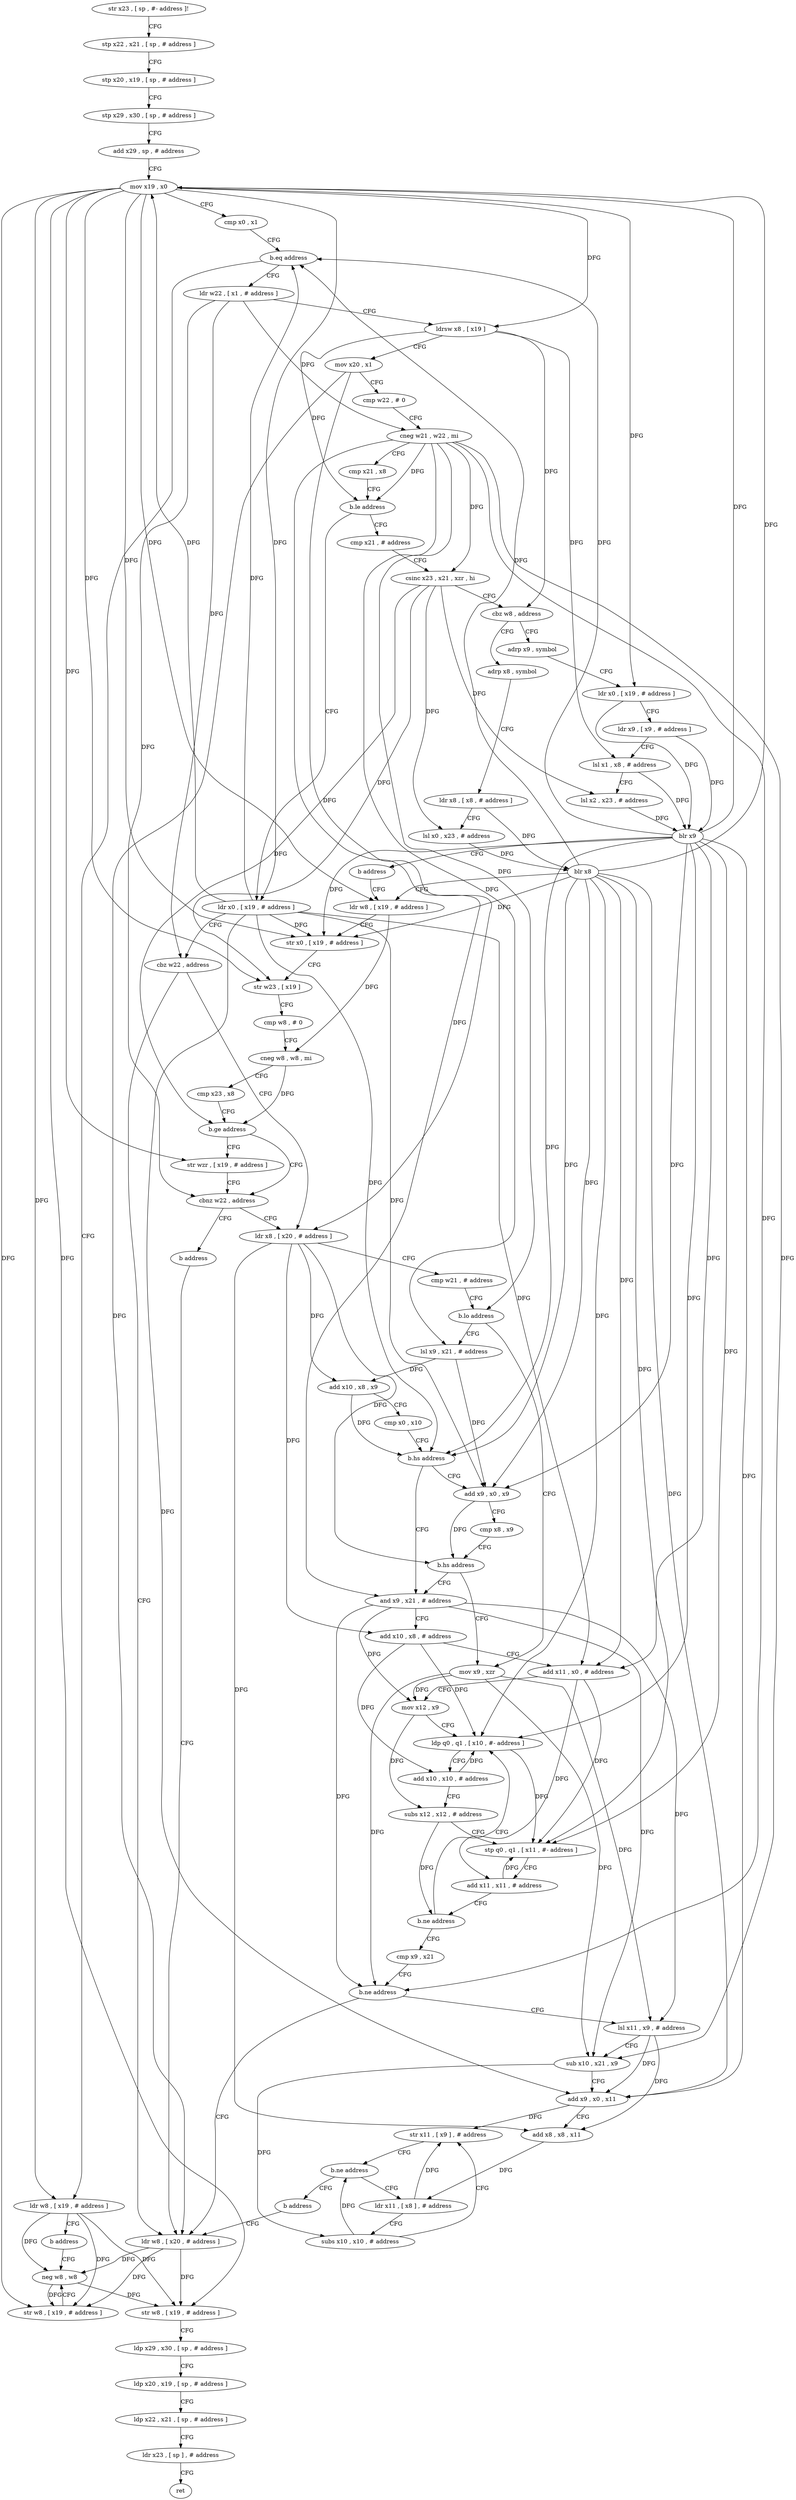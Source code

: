 digraph "func" {
"4232248" [label = "str x23 , [ sp , #- address ]!" ]
"4232252" [label = "stp x22 , x21 , [ sp , # address ]" ]
"4232256" [label = "stp x20 , x19 , [ sp , # address ]" ]
"4232260" [label = "stp x29 , x30 , [ sp , # address ]" ]
"4232264" [label = "add x29 , sp , # address" ]
"4232268" [label = "mov x19 , x0" ]
"4232272" [label = "cmp x0 , x1" ]
"4232276" [label = "b.eq address" ]
"4232348" [label = "ldr w8 , [ x19 , # address ]" ]
"4232280" [label = "ldr w22 , [ x1 , # address ]" ]
"4232352" [label = "b address" ]
"4232556" [label = "neg w8 , w8" ]
"4232284" [label = "ldrsw x8 , [ x19 ]" ]
"4232288" [label = "mov x20 , x1" ]
"4232292" [label = "cmp w22 , # 0" ]
"4232296" [label = "cneg w21 , w22 , mi" ]
"4232300" [label = "cmp x21 , x8" ]
"4232304" [label = "b.le address" ]
"4232356" [label = "ldr x0 , [ x19 , # address ]" ]
"4232308" [label = "cmp x21 , # address" ]
"4232560" [label = "str w8 , [ x19 , # address ]" ]
"4232564" [label = "ldp x29 , x30 , [ sp , # address ]" ]
"4232568" [label = "ldp x20 , x19 , [ sp , # address ]" ]
"4232572" [label = "ldp x22 , x21 , [ sp , # address ]" ]
"4232576" [label = "ldr x23 , [ sp ] , # address" ]
"4232580" [label = "ret" ]
"4232360" [label = "cbz w22 , address" ]
"4232548" [label = "ldr w8 , [ x20 , # address ]" ]
"4232364" [label = "ldr x8 , [ x20 , # address ]" ]
"4232312" [label = "csinc x23 , x21 , xzr , hi" ]
"4232316" [label = "cbz w8 , address" ]
"4232444" [label = "adrp x8 , symbol" ]
"4232320" [label = "adrp x9 , symbol" ]
"4232552" [label = "str w8 , [ x19 , # address ]" ]
"4232368" [label = "cmp w21 , # address" ]
"4232372" [label = "b.lo address" ]
"4232404" [label = "mov x9 , xzr" ]
"4232376" [label = "lsl x9 , x21 , # address" ]
"4232448" [label = "ldr x8 , [ x8 , # address ]" ]
"4232452" [label = "lsl x0 , x23 , # address" ]
"4232456" [label = "blr x8" ]
"4232460" [label = "ldr w8 , [ x19 , # address ]" ]
"4232324" [label = "ldr x0 , [ x19 , # address ]" ]
"4232328" [label = "ldr x9 , [ x9 , # address ]" ]
"4232332" [label = "lsl x1 , x8 , # address" ]
"4232336" [label = "lsl x2 , x23 , # address" ]
"4232340" [label = "blr x9" ]
"4232344" [label = "b address" ]
"4232408" [label = "lsl x11 , x9 , # address" ]
"4232380" [label = "add x10 , x8 , x9" ]
"4232384" [label = "cmp x0 , x10" ]
"4232388" [label = "b.hs address" ]
"4232500" [label = "and x9 , x21 , # address" ]
"4232392" [label = "add x9 , x0 , x9" ]
"4232492" [label = "cbnz w22 , address" ]
"4232496" [label = "b address" ]
"4232488" [label = "str wzr , [ x19 , # address ]" ]
"4232464" [label = "str x0 , [ x19 , # address ]" ]
"4232468" [label = "str w23 , [ x19 ]" ]
"4232472" [label = "cmp w8 , # 0" ]
"4232476" [label = "cneg w8 , w8 , mi" ]
"4232480" [label = "cmp x23 , x8" ]
"4232484" [label = "b.ge address" ]
"4232424" [label = "ldr x11 , [ x8 ] , # address" ]
"4232428" [label = "subs x10 , x10 , # address" ]
"4232432" [label = "str x11 , [ x9 ] , # address" ]
"4232436" [label = "b.ne address" ]
"4232440" [label = "b address" ]
"4232504" [label = "add x10 , x8 , # address" ]
"4232508" [label = "add x11 , x0 , # address" ]
"4232512" [label = "mov x12 , x9" ]
"4232516" [label = "ldp q0 , q1 , [ x10 , #- address ]" ]
"4232396" [label = "cmp x8 , x9" ]
"4232400" [label = "b.hs address" ]
"4232520" [label = "add x10 , x10 , # address" ]
"4232524" [label = "subs x12 , x12 , # address" ]
"4232528" [label = "stp q0 , q1 , [ x11 , #- address ]" ]
"4232532" [label = "add x11 , x11 , # address" ]
"4232536" [label = "b.ne address" ]
"4232540" [label = "cmp x9 , x21" ]
"4232544" [label = "b.ne address" ]
"4232412" [label = "sub x10 , x21 , x9" ]
"4232416" [label = "add x9 , x0 , x11" ]
"4232420" [label = "add x8 , x8 , x11" ]
"4232248" -> "4232252" [ label = "CFG" ]
"4232252" -> "4232256" [ label = "CFG" ]
"4232256" -> "4232260" [ label = "CFG" ]
"4232260" -> "4232264" [ label = "CFG" ]
"4232264" -> "4232268" [ label = "CFG" ]
"4232268" -> "4232272" [ label = "CFG" ]
"4232268" -> "4232348" [ label = "DFG" ]
"4232268" -> "4232284" [ label = "DFG" ]
"4232268" -> "4232560" [ label = "DFG" ]
"4232268" -> "4232356" [ label = "DFG" ]
"4232268" -> "4232552" [ label = "DFG" ]
"4232268" -> "4232324" [ label = "DFG" ]
"4232268" -> "4232460" [ label = "DFG" ]
"4232268" -> "4232464" [ label = "DFG" ]
"4232268" -> "4232468" [ label = "DFG" ]
"4232268" -> "4232488" [ label = "DFG" ]
"4232272" -> "4232276" [ label = "CFG" ]
"4232276" -> "4232348" [ label = "CFG" ]
"4232276" -> "4232280" [ label = "CFG" ]
"4232348" -> "4232352" [ label = "CFG" ]
"4232348" -> "4232556" [ label = "DFG" ]
"4232348" -> "4232560" [ label = "DFG" ]
"4232348" -> "4232552" [ label = "DFG" ]
"4232280" -> "4232284" [ label = "CFG" ]
"4232280" -> "4232296" [ label = "DFG" ]
"4232280" -> "4232360" [ label = "DFG" ]
"4232280" -> "4232492" [ label = "DFG" ]
"4232352" -> "4232556" [ label = "CFG" ]
"4232556" -> "4232560" [ label = "DFG" ]
"4232556" -> "4232552" [ label = "DFG" ]
"4232284" -> "4232288" [ label = "CFG" ]
"4232284" -> "4232304" [ label = "DFG" ]
"4232284" -> "4232316" [ label = "DFG" ]
"4232284" -> "4232332" [ label = "DFG" ]
"4232288" -> "4232292" [ label = "CFG" ]
"4232288" -> "4232548" [ label = "DFG" ]
"4232288" -> "4232364" [ label = "DFG" ]
"4232292" -> "4232296" [ label = "CFG" ]
"4232296" -> "4232300" [ label = "CFG" ]
"4232296" -> "4232304" [ label = "DFG" ]
"4232296" -> "4232312" [ label = "DFG" ]
"4232296" -> "4232372" [ label = "DFG" ]
"4232296" -> "4232376" [ label = "DFG" ]
"4232296" -> "4232412" [ label = "DFG" ]
"4232296" -> "4232500" [ label = "DFG" ]
"4232296" -> "4232544" [ label = "DFG" ]
"4232300" -> "4232304" [ label = "CFG" ]
"4232304" -> "4232356" [ label = "CFG" ]
"4232304" -> "4232308" [ label = "CFG" ]
"4232356" -> "4232360" [ label = "CFG" ]
"4232356" -> "4232268" [ label = "DFG" ]
"4232356" -> "4232276" [ label = "DFG" ]
"4232356" -> "4232388" [ label = "DFG" ]
"4232356" -> "4232416" [ label = "DFG" ]
"4232356" -> "4232508" [ label = "DFG" ]
"4232356" -> "4232392" [ label = "DFG" ]
"4232356" -> "4232464" [ label = "DFG" ]
"4232308" -> "4232312" [ label = "CFG" ]
"4232560" -> "4232564" [ label = "CFG" ]
"4232564" -> "4232568" [ label = "CFG" ]
"4232568" -> "4232572" [ label = "CFG" ]
"4232572" -> "4232576" [ label = "CFG" ]
"4232576" -> "4232580" [ label = "CFG" ]
"4232360" -> "4232548" [ label = "CFG" ]
"4232360" -> "4232364" [ label = "CFG" ]
"4232548" -> "4232552" [ label = "DFG" ]
"4232548" -> "4232556" [ label = "DFG" ]
"4232548" -> "4232560" [ label = "DFG" ]
"4232364" -> "4232368" [ label = "CFG" ]
"4232364" -> "4232380" [ label = "DFG" ]
"4232364" -> "4232420" [ label = "DFG" ]
"4232364" -> "4232504" [ label = "DFG" ]
"4232364" -> "4232400" [ label = "DFG" ]
"4232312" -> "4232316" [ label = "CFG" ]
"4232312" -> "4232452" [ label = "DFG" ]
"4232312" -> "4232336" [ label = "DFG" ]
"4232312" -> "4232468" [ label = "DFG" ]
"4232312" -> "4232484" [ label = "DFG" ]
"4232316" -> "4232444" [ label = "CFG" ]
"4232316" -> "4232320" [ label = "CFG" ]
"4232444" -> "4232448" [ label = "CFG" ]
"4232320" -> "4232324" [ label = "CFG" ]
"4232552" -> "4232556" [ label = "CFG" ]
"4232368" -> "4232372" [ label = "CFG" ]
"4232372" -> "4232404" [ label = "CFG" ]
"4232372" -> "4232376" [ label = "CFG" ]
"4232404" -> "4232408" [ label = "DFG" ]
"4232404" -> "4232412" [ label = "DFG" ]
"4232404" -> "4232512" [ label = "DFG" ]
"4232404" -> "4232544" [ label = "DFG" ]
"4232376" -> "4232380" [ label = "DFG" ]
"4232376" -> "4232392" [ label = "DFG" ]
"4232448" -> "4232452" [ label = "CFG" ]
"4232448" -> "4232456" [ label = "DFG" ]
"4232452" -> "4232456" [ label = "DFG" ]
"4232456" -> "4232460" [ label = "CFG" ]
"4232456" -> "4232268" [ label = "DFG" ]
"4232456" -> "4232508" [ label = "DFG" ]
"4232456" -> "4232276" [ label = "DFG" ]
"4232456" -> "4232388" [ label = "DFG" ]
"4232456" -> "4232416" [ label = "DFG" ]
"4232456" -> "4232392" [ label = "DFG" ]
"4232456" -> "4232464" [ label = "DFG" ]
"4232456" -> "4232516" [ label = "DFG" ]
"4232456" -> "4232528" [ label = "DFG" ]
"4232460" -> "4232464" [ label = "CFG" ]
"4232460" -> "4232476" [ label = "DFG" ]
"4232324" -> "4232328" [ label = "CFG" ]
"4232324" -> "4232340" [ label = "DFG" ]
"4232328" -> "4232332" [ label = "CFG" ]
"4232328" -> "4232340" [ label = "DFG" ]
"4232332" -> "4232336" [ label = "CFG" ]
"4232332" -> "4232340" [ label = "DFG" ]
"4232336" -> "4232340" [ label = "DFG" ]
"4232340" -> "4232344" [ label = "CFG" ]
"4232340" -> "4232268" [ label = "DFG" ]
"4232340" -> "4232508" [ label = "DFG" ]
"4232340" -> "4232276" [ label = "DFG" ]
"4232340" -> "4232388" [ label = "DFG" ]
"4232340" -> "4232416" [ label = "DFG" ]
"4232340" -> "4232392" [ label = "DFG" ]
"4232340" -> "4232464" [ label = "DFG" ]
"4232340" -> "4232516" [ label = "DFG" ]
"4232340" -> "4232528" [ label = "DFG" ]
"4232344" -> "4232460" [ label = "CFG" ]
"4232408" -> "4232412" [ label = "CFG" ]
"4232408" -> "4232416" [ label = "DFG" ]
"4232408" -> "4232420" [ label = "DFG" ]
"4232380" -> "4232384" [ label = "CFG" ]
"4232380" -> "4232388" [ label = "DFG" ]
"4232384" -> "4232388" [ label = "CFG" ]
"4232388" -> "4232500" [ label = "CFG" ]
"4232388" -> "4232392" [ label = "CFG" ]
"4232500" -> "4232504" [ label = "CFG" ]
"4232500" -> "4232408" [ label = "DFG" ]
"4232500" -> "4232412" [ label = "DFG" ]
"4232500" -> "4232512" [ label = "DFG" ]
"4232500" -> "4232544" [ label = "DFG" ]
"4232392" -> "4232396" [ label = "CFG" ]
"4232392" -> "4232400" [ label = "DFG" ]
"4232492" -> "4232364" [ label = "CFG" ]
"4232492" -> "4232496" [ label = "CFG" ]
"4232496" -> "4232548" [ label = "CFG" ]
"4232488" -> "4232492" [ label = "CFG" ]
"4232464" -> "4232468" [ label = "CFG" ]
"4232468" -> "4232472" [ label = "CFG" ]
"4232472" -> "4232476" [ label = "CFG" ]
"4232476" -> "4232480" [ label = "CFG" ]
"4232476" -> "4232484" [ label = "DFG" ]
"4232480" -> "4232484" [ label = "CFG" ]
"4232484" -> "4232492" [ label = "CFG" ]
"4232484" -> "4232488" [ label = "CFG" ]
"4232424" -> "4232428" [ label = "CFG" ]
"4232424" -> "4232432" [ label = "DFG" ]
"4232428" -> "4232432" [ label = "CFG" ]
"4232428" -> "4232436" [ label = "DFG" ]
"4232432" -> "4232436" [ label = "CFG" ]
"4232436" -> "4232424" [ label = "CFG" ]
"4232436" -> "4232440" [ label = "CFG" ]
"4232440" -> "4232548" [ label = "CFG" ]
"4232504" -> "4232508" [ label = "CFG" ]
"4232504" -> "4232516" [ label = "DFG" ]
"4232504" -> "4232520" [ label = "DFG" ]
"4232508" -> "4232512" [ label = "CFG" ]
"4232508" -> "4232528" [ label = "DFG" ]
"4232508" -> "4232532" [ label = "DFG" ]
"4232512" -> "4232516" [ label = "CFG" ]
"4232512" -> "4232524" [ label = "DFG" ]
"4232516" -> "4232520" [ label = "CFG" ]
"4232516" -> "4232528" [ label = "DFG" ]
"4232396" -> "4232400" [ label = "CFG" ]
"4232400" -> "4232500" [ label = "CFG" ]
"4232400" -> "4232404" [ label = "CFG" ]
"4232520" -> "4232524" [ label = "CFG" ]
"4232520" -> "4232516" [ label = "DFG" ]
"4232524" -> "4232528" [ label = "CFG" ]
"4232524" -> "4232536" [ label = "DFG" ]
"4232528" -> "4232532" [ label = "CFG" ]
"4232532" -> "4232536" [ label = "CFG" ]
"4232532" -> "4232528" [ label = "DFG" ]
"4232536" -> "4232516" [ label = "CFG" ]
"4232536" -> "4232540" [ label = "CFG" ]
"4232540" -> "4232544" [ label = "CFG" ]
"4232544" -> "4232408" [ label = "CFG" ]
"4232544" -> "4232548" [ label = "CFG" ]
"4232412" -> "4232416" [ label = "CFG" ]
"4232412" -> "4232428" [ label = "DFG" ]
"4232416" -> "4232420" [ label = "CFG" ]
"4232416" -> "4232432" [ label = "DFG" ]
"4232420" -> "4232424" [ label = "DFG" ]
}
